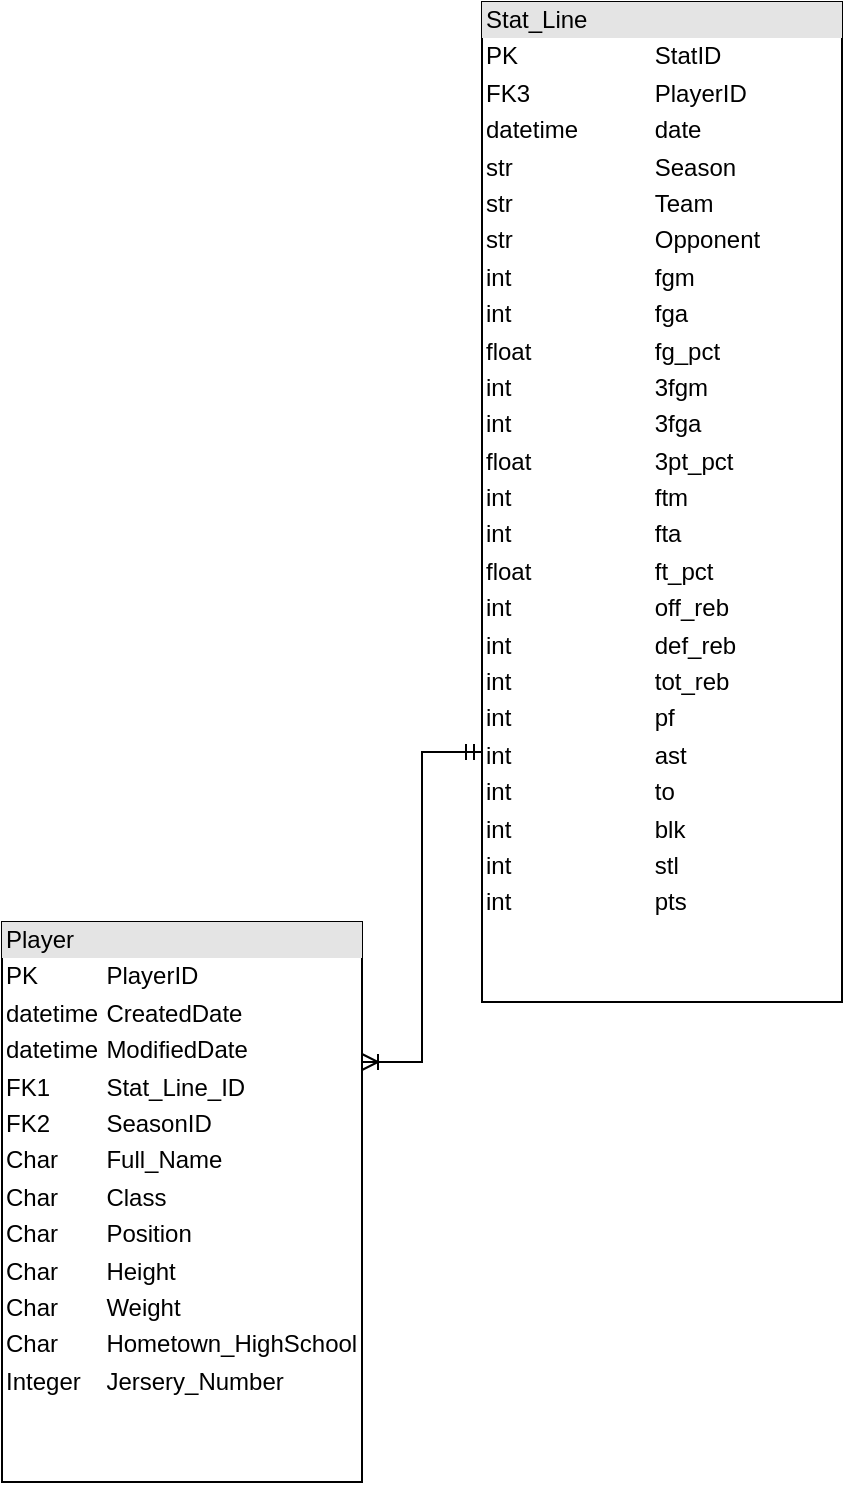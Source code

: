 <mxfile version="21.0.6" type="device" pages="2"><diagram id="C5RBs43oDa-KdzZeNtuy" name="Page-1"><mxGraphModel dx="745" dy="746" grid="1" gridSize="10" guides="1" tooltips="1" connect="1" arrows="1" fold="1" page="1" pageScale="1" pageWidth="827" pageHeight="1169" math="0" shadow="0"><root><mxCell id="WIyWlLk6GJQsqaUBKTNV-0"/><mxCell id="WIyWlLk6GJQsqaUBKTNV-1" parent="WIyWlLk6GJQsqaUBKTNV-0"/><mxCell id="2C5y80vveFhas1ccx__N-19" value="&lt;div style=&quot;box-sizing:border-box;width:100%;background:#e4e4e4;padding:2px;&quot;&gt;Player&lt;/div&gt;&lt;table style=&quot;width:100%;font-size:1em;&quot; cellpadding=&quot;2&quot; cellspacing=&quot;0&quot;&gt;&lt;tbody&gt;&lt;tr&gt;&lt;td&gt;PK&lt;/td&gt;&lt;td&gt;PlayerID&lt;/td&gt;&lt;/tr&gt;&lt;tr&gt;&lt;td&gt;datetime&lt;/td&gt;&lt;td&gt;CreatedDate&lt;/td&gt;&lt;/tr&gt;&lt;tr&gt;&lt;td&gt;datetime&lt;/td&gt;&lt;td&gt;ModifiedDate&lt;/td&gt;&lt;/tr&gt;&lt;tr&gt;&lt;td&gt;FK1&lt;/td&gt;&lt;td&gt;Stat_Line_ID&lt;/td&gt;&lt;/tr&gt;&lt;tr&gt;&lt;td&gt;FK2&lt;/td&gt;&lt;td&gt;SeasonID&lt;/td&gt;&lt;/tr&gt;&lt;tr&gt;&lt;td&gt;Char&lt;/td&gt;&lt;td&gt;Full_Name&lt;/td&gt;&lt;/tr&gt;&lt;tr&gt;&lt;td&gt;Char&lt;/td&gt;&lt;td&gt;Class&lt;/td&gt;&lt;/tr&gt;&lt;tr&gt;&lt;td&gt;Char&lt;/td&gt;&lt;td&gt;Position&lt;/td&gt;&lt;/tr&gt;&lt;tr&gt;&lt;td&gt;Char&amp;nbsp;&lt;/td&gt;&lt;td&gt;Height&lt;/td&gt;&lt;/tr&gt;&lt;tr&gt;&lt;td&gt;Char&amp;nbsp;&lt;/td&gt;&lt;td&gt;Weight&lt;/td&gt;&lt;/tr&gt;&lt;tr&gt;&lt;td&gt;Char&lt;/td&gt;&lt;td&gt;Hometown_HighSchool&lt;/td&gt;&lt;/tr&gt;&lt;tr&gt;&lt;td&gt;Integer&lt;/td&gt;&lt;td&gt;Jersery_Number&lt;/td&gt;&lt;/tr&gt;&lt;/tbody&gt;&lt;/table&gt;" style="verticalAlign=top;align=left;overflow=fill;html=1;" parent="WIyWlLk6GJQsqaUBKTNV-1" vertex="1"><mxGeometry x="100" y="600" width="180" height="280" as="geometry"/></mxCell><mxCell id="2C5y80vveFhas1ccx__N-25" value="&lt;div style=&quot;box-sizing:border-box;width:100%;background:#e4e4e4;padding:2px;&quot;&gt;Stat_Line&lt;/div&gt;&lt;table style=&quot;width:100%;font-size:1em;&quot; cellpadding=&quot;2&quot; cellspacing=&quot;0&quot;&gt;&lt;tbody&gt;&lt;tr&gt;&lt;td&gt;PK&lt;/td&gt;&lt;td&gt;StatID&lt;/td&gt;&lt;/tr&gt;&lt;tr&gt;&lt;td&gt;FK3&lt;/td&gt;&lt;td&gt;PlayerID&lt;/td&gt;&lt;/tr&gt;&lt;tr&gt;&lt;td&gt;datetime&lt;/td&gt;&lt;td&gt;date&lt;/td&gt;&lt;/tr&gt;&lt;tr&gt;&lt;td&gt;str&lt;/td&gt;&lt;td&gt;Season&lt;/td&gt;&lt;/tr&gt;&lt;tr&gt;&lt;td&gt;str&lt;/td&gt;&lt;td&gt;Team&lt;/td&gt;&lt;/tr&gt;&lt;tr&gt;&lt;td&gt;str&lt;/td&gt;&lt;td&gt;Opponent&lt;/td&gt;&lt;/tr&gt;&lt;tr&gt;&lt;td&gt;int&lt;/td&gt;&lt;td&gt;fgm&lt;/td&gt;&lt;/tr&gt;&lt;tr&gt;&lt;td&gt;int&lt;/td&gt;&lt;td&gt;fga&lt;/td&gt;&lt;/tr&gt;&lt;tr&gt;&lt;td&gt;float&lt;/td&gt;&lt;td&gt;fg_pct&lt;/td&gt;&lt;/tr&gt;&lt;tr&gt;&lt;td&gt;int&lt;/td&gt;&lt;td&gt;3fgm&lt;/td&gt;&lt;/tr&gt;&lt;tr&gt;&lt;td&gt;int&lt;/td&gt;&lt;td&gt;3fga&lt;/td&gt;&lt;/tr&gt;&lt;tr&gt;&lt;td&gt;float&lt;/td&gt;&lt;td&gt;3pt_pct&lt;/td&gt;&lt;/tr&gt;&lt;tr&gt;&lt;td&gt;int&lt;/td&gt;&lt;td&gt;ftm&lt;/td&gt;&lt;/tr&gt;&lt;tr&gt;&lt;td&gt;int&lt;/td&gt;&lt;td&gt;fta&lt;/td&gt;&lt;/tr&gt;&lt;tr&gt;&lt;td&gt;float&lt;/td&gt;&lt;td&gt;ft_pct&lt;/td&gt;&lt;/tr&gt;&lt;tr&gt;&lt;td&gt;int&lt;/td&gt;&lt;td&gt;off_reb&lt;/td&gt;&lt;/tr&gt;&lt;tr&gt;&lt;td&gt;int&lt;/td&gt;&lt;td&gt;def_reb&lt;/td&gt;&lt;/tr&gt;&lt;tr&gt;&lt;td&gt;int&lt;/td&gt;&lt;td&gt;tot_reb&lt;/td&gt;&lt;/tr&gt;&lt;tr&gt;&lt;td&gt;int&lt;/td&gt;&lt;td&gt;pf&lt;/td&gt;&lt;/tr&gt;&lt;tr&gt;&lt;td&gt;int&lt;/td&gt;&lt;td&gt;ast&lt;/td&gt;&lt;/tr&gt;&lt;tr&gt;&lt;td&gt;int&lt;/td&gt;&lt;td&gt;to&lt;/td&gt;&lt;/tr&gt;&lt;tr&gt;&lt;td&gt;int&lt;/td&gt;&lt;td&gt;blk&lt;/td&gt;&lt;/tr&gt;&lt;tr&gt;&lt;td&gt;int&lt;/td&gt;&lt;td&gt;stl&lt;/td&gt;&lt;/tr&gt;&lt;tr&gt;&lt;td&gt;int&lt;/td&gt;&lt;td&gt;pts&lt;/td&gt;&lt;/tr&gt;&lt;tr&gt;&lt;td&gt;&lt;br&gt;&lt;/td&gt;&lt;td&gt;&lt;br&gt;&lt;/td&gt;&lt;/tr&gt;&lt;/tbody&gt;&lt;/table&gt;" style="verticalAlign=top;align=left;overflow=fill;html=1;" parent="WIyWlLk6GJQsqaUBKTNV-1" vertex="1"><mxGeometry x="340" y="140" width="180" height="500" as="geometry"/></mxCell><mxCell id="cq5uaFh1k4Ng2Xshj_Hz-8" value="" style="edgeStyle=entityRelationEdgeStyle;fontSize=12;html=1;endArrow=ERoneToMany;startArrow=ERmandOne;rounded=0;entryX=1;entryY=0.25;entryDx=0;entryDy=0;exitX=0;exitY=0.75;exitDx=0;exitDy=0;" parent="WIyWlLk6GJQsqaUBKTNV-1" source="2C5y80vveFhas1ccx__N-25" target="2C5y80vveFhas1ccx__N-19" edge="1"><mxGeometry width="100" height="100" relative="1" as="geometry"><mxPoint x="280" y="490" as="sourcePoint"/><mxPoint x="380" y="390" as="targetPoint"/></mxGeometry></mxCell></root></mxGraphModel></diagram><diagram id="1tEfYCvTZwBjNoVcz4Kc" name="Page-2"><mxGraphModel dx="745" dy="746" grid="1" gridSize="10" guides="1" tooltips="1" connect="1" arrows="1" fold="1" page="1" pageScale="1" pageWidth="850" pageHeight="1100" math="0" shadow="0"><root><mxCell id="0"/><mxCell id="1" parent="0"/><mxCell id="dQolh0KYb8ilO0lCvOCN-1" value="Stat" style="shape=table;startSize=30;container=1;collapsible=1;childLayout=tableLayout;fixedRows=1;rowLines=0;fontStyle=1;align=center;resizeLast=1;html=1;" vertex="1" parent="1"><mxGeometry x="230" y="170" width="180" height="150" as="geometry"/></mxCell><mxCell id="dQolh0KYb8ilO0lCvOCN-2" value="" style="shape=tableRow;horizontal=0;startSize=0;swimlaneHead=0;swimlaneBody=0;fillColor=none;collapsible=0;dropTarget=0;points=[[0,0.5],[1,0.5]];portConstraint=eastwest;top=0;left=0;right=0;bottom=1;" vertex="1" parent="dQolh0KYb8ilO0lCvOCN-1"><mxGeometry y="30" width="180" height="30" as="geometry"/></mxCell><mxCell id="dQolh0KYb8ilO0lCvOCN-3" value="PK" style="shape=partialRectangle;connectable=0;fillColor=none;top=0;left=0;bottom=0;right=0;fontStyle=1;overflow=hidden;whiteSpace=wrap;html=1;" vertex="1" parent="dQolh0KYb8ilO0lCvOCN-2"><mxGeometry width="30" height="30" as="geometry"><mxRectangle width="30" height="30" as="alternateBounds"/></mxGeometry></mxCell><mxCell id="dQolh0KYb8ilO0lCvOCN-4" value="GUID" style="shape=partialRectangle;connectable=0;fillColor=none;top=0;left=0;bottom=0;right=0;align=left;spacingLeft=6;fontStyle=5;overflow=hidden;whiteSpace=wrap;html=1;" vertex="1" parent="dQolh0KYb8ilO0lCvOCN-2"><mxGeometry x="30" width="150" height="30" as="geometry"><mxRectangle width="150" height="30" as="alternateBounds"/></mxGeometry></mxCell><mxCell id="dQolh0KYb8ilO0lCvOCN-5" value="" style="shape=tableRow;horizontal=0;startSize=0;swimlaneHead=0;swimlaneBody=0;fillColor=none;collapsible=0;dropTarget=0;points=[[0,0.5],[1,0.5]];portConstraint=eastwest;top=0;left=0;right=0;bottom=0;" vertex="1" parent="dQolh0KYb8ilO0lCvOCN-1"><mxGeometry y="60" width="180" height="30" as="geometry"/></mxCell><mxCell id="dQolh0KYb8ilO0lCvOCN-6" value="" style="shape=partialRectangle;connectable=0;fillColor=none;top=0;left=0;bottom=0;right=0;editable=1;overflow=hidden;whiteSpace=wrap;html=1;" vertex="1" parent="dQolh0KYb8ilO0lCvOCN-5"><mxGeometry width="30" height="30" as="geometry"><mxRectangle width="30" height="30" as="alternateBounds"/></mxGeometry></mxCell><mxCell id="dQolh0KYb8ilO0lCvOCN-7" value="Row 1" style="shape=partialRectangle;connectable=0;fillColor=none;top=0;left=0;bottom=0;right=0;align=left;spacingLeft=6;overflow=hidden;whiteSpace=wrap;html=1;" vertex="1" parent="dQolh0KYb8ilO0lCvOCN-5"><mxGeometry x="30" width="150" height="30" as="geometry"><mxRectangle width="150" height="30" as="alternateBounds"/></mxGeometry></mxCell><mxCell id="dQolh0KYb8ilO0lCvOCN-8" value="" style="shape=tableRow;horizontal=0;startSize=0;swimlaneHead=0;swimlaneBody=0;fillColor=none;collapsible=0;dropTarget=0;points=[[0,0.5],[1,0.5]];portConstraint=eastwest;top=0;left=0;right=0;bottom=0;" vertex="1" parent="dQolh0KYb8ilO0lCvOCN-1"><mxGeometry y="90" width="180" height="30" as="geometry"/></mxCell><mxCell id="dQolh0KYb8ilO0lCvOCN-9" value="" style="shape=partialRectangle;connectable=0;fillColor=none;top=0;left=0;bottom=0;right=0;editable=1;overflow=hidden;whiteSpace=wrap;html=1;" vertex="1" parent="dQolh0KYb8ilO0lCvOCN-8"><mxGeometry width="30" height="30" as="geometry"><mxRectangle width="30" height="30" as="alternateBounds"/></mxGeometry></mxCell><mxCell id="dQolh0KYb8ilO0lCvOCN-10" value="Row 2" style="shape=partialRectangle;connectable=0;fillColor=none;top=0;left=0;bottom=0;right=0;align=left;spacingLeft=6;overflow=hidden;whiteSpace=wrap;html=1;" vertex="1" parent="dQolh0KYb8ilO0lCvOCN-8"><mxGeometry x="30" width="150" height="30" as="geometry"><mxRectangle width="150" height="30" as="alternateBounds"/></mxGeometry></mxCell><mxCell id="dQolh0KYb8ilO0lCvOCN-11" value="" style="shape=tableRow;horizontal=0;startSize=0;swimlaneHead=0;swimlaneBody=0;fillColor=none;collapsible=0;dropTarget=0;points=[[0,0.5],[1,0.5]];portConstraint=eastwest;top=0;left=0;right=0;bottom=0;" vertex="1" parent="dQolh0KYb8ilO0lCvOCN-1"><mxGeometry y="120" width="180" height="30" as="geometry"/></mxCell><mxCell id="dQolh0KYb8ilO0lCvOCN-12" value="" style="shape=partialRectangle;connectable=0;fillColor=none;top=0;left=0;bottom=0;right=0;editable=1;overflow=hidden;whiteSpace=wrap;html=1;" vertex="1" parent="dQolh0KYb8ilO0lCvOCN-11"><mxGeometry width="30" height="30" as="geometry"><mxRectangle width="30" height="30" as="alternateBounds"/></mxGeometry></mxCell><mxCell id="dQolh0KYb8ilO0lCvOCN-13" value="Row 3" style="shape=partialRectangle;connectable=0;fillColor=none;top=0;left=0;bottom=0;right=0;align=left;spacingLeft=6;overflow=hidden;whiteSpace=wrap;html=1;" vertex="1" parent="dQolh0KYb8ilO0lCvOCN-11"><mxGeometry x="30" width="150" height="30" as="geometry"><mxRectangle width="150" height="30" as="alternateBounds"/></mxGeometry></mxCell></root></mxGraphModel></diagram></mxfile>